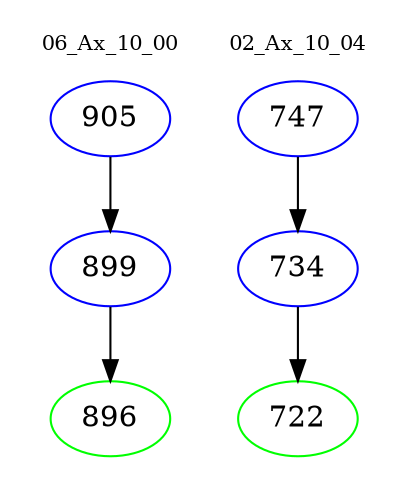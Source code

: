 digraph{
subgraph cluster_0 {
color = white
label = "06_Ax_10_00";
fontsize=10;
T0_905 [label="905", color="blue"]
T0_905 -> T0_899 [color="black"]
T0_899 [label="899", color="blue"]
T0_899 -> T0_896 [color="black"]
T0_896 [label="896", color="green"]
}
subgraph cluster_1 {
color = white
label = "02_Ax_10_04";
fontsize=10;
T1_747 [label="747", color="blue"]
T1_747 -> T1_734 [color="black"]
T1_734 [label="734", color="blue"]
T1_734 -> T1_722 [color="black"]
T1_722 [label="722", color="green"]
}
}
